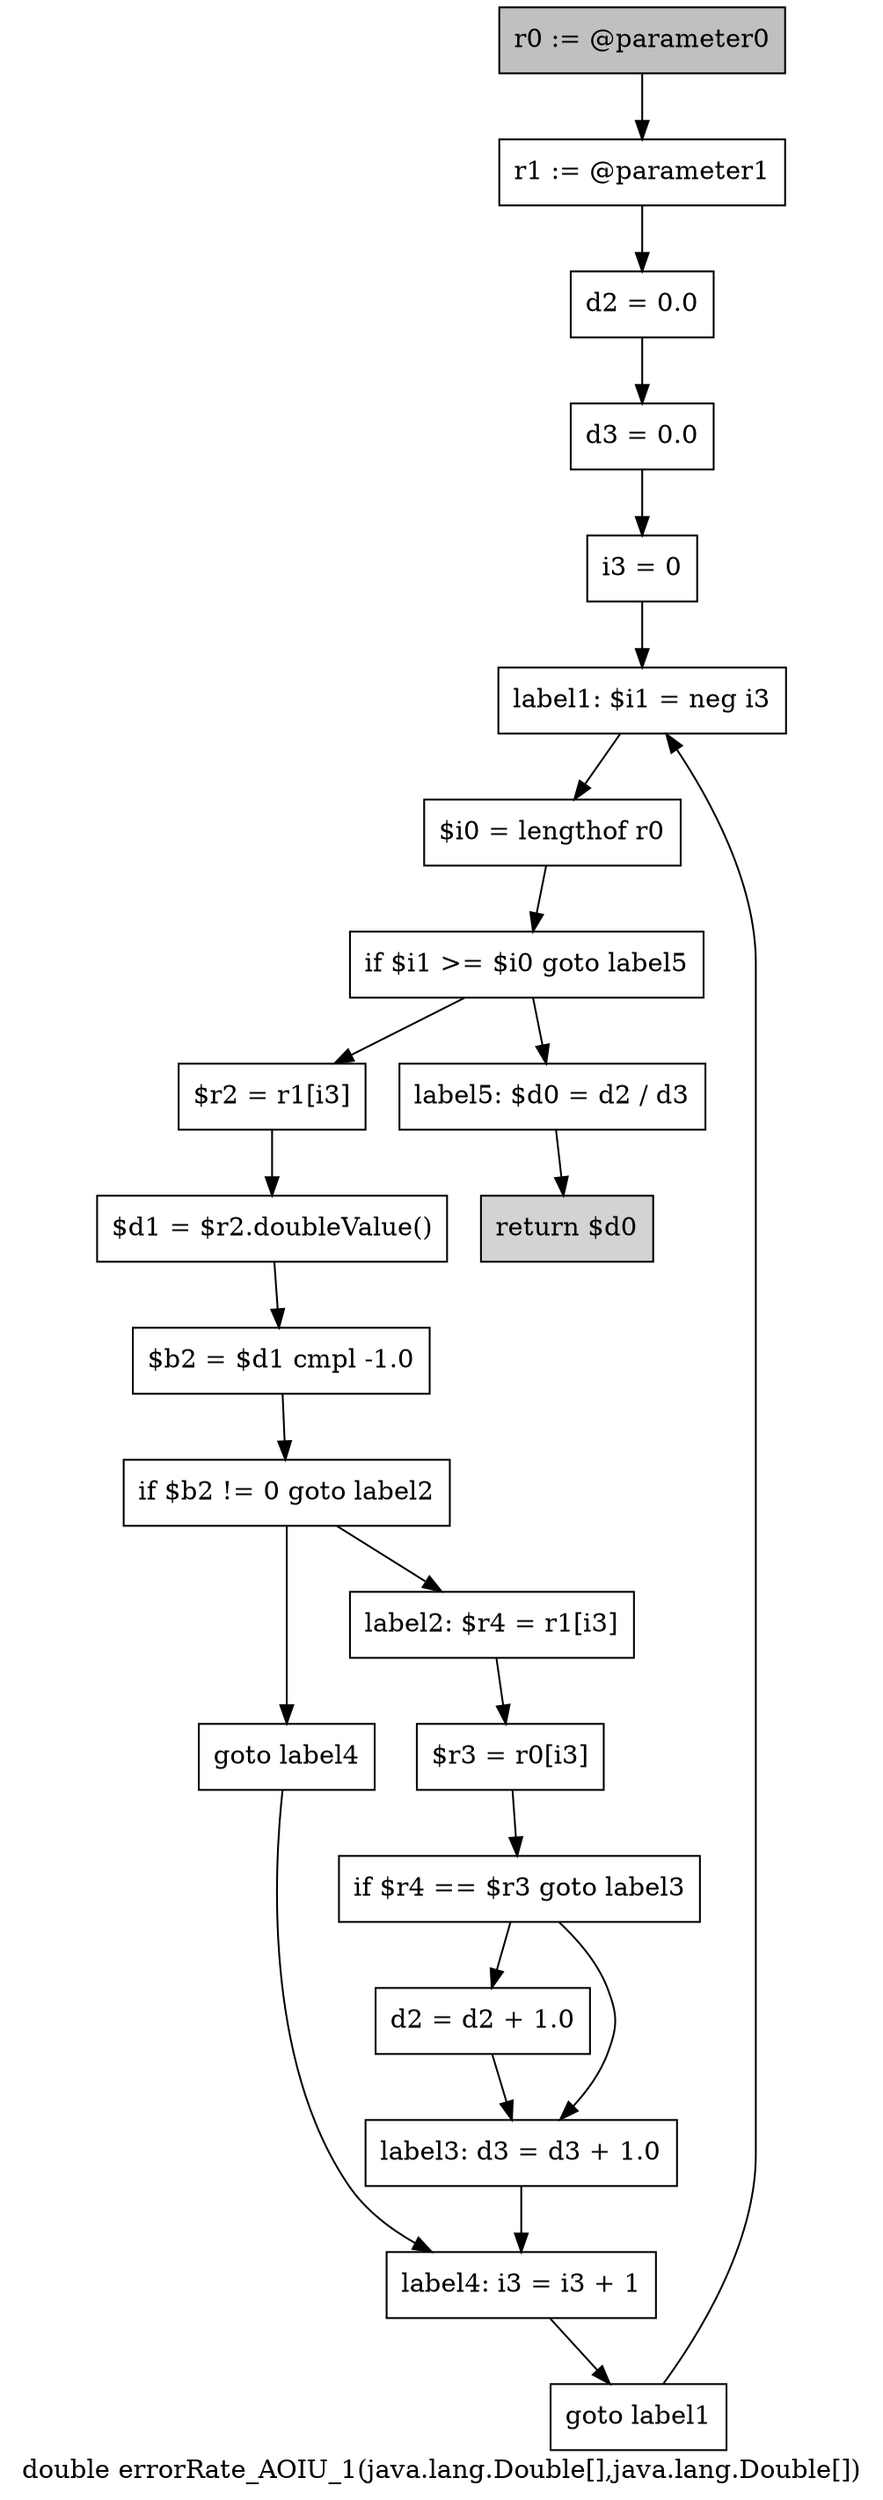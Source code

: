 digraph "double errorRate_AOIU_1(java.lang.Double[],java.lang.Double[])" {
    label="double errorRate_AOIU_1(java.lang.Double[],java.lang.Double[])";
    node [shape=box];
    "0" [style=filled,fillcolor=gray,label="r0 := @parameter0",];
    "1" [label="r1 := @parameter1",];
    "0"->"1";
    "2" [label="d2 = 0.0",];
    "1"->"2";
    "3" [label="d3 = 0.0",];
    "2"->"3";
    "4" [label="i3 = 0",];
    "3"->"4";
    "5" [label="label1: $i1 = neg i3",];
    "4"->"5";
    "6" [label="$i0 = lengthof r0",];
    "5"->"6";
    "7" [label="if $i1 >= $i0 goto label5",];
    "6"->"7";
    "8" [label="$r2 = r1[i3]",];
    "7"->"8";
    "20" [label="label5: $d0 = d2 / d3",];
    "7"->"20";
    "9" [label="$d1 = $r2.doubleValue()",];
    "8"->"9";
    "10" [label="$b2 = $d1 cmpl -1.0",];
    "9"->"10";
    "11" [label="if $b2 != 0 goto label2",];
    "10"->"11";
    "12" [label="goto label4",];
    "11"->"12";
    "13" [label="label2: $r4 = r1[i3]",];
    "11"->"13";
    "18" [label="label4: i3 = i3 + 1",];
    "12"->"18";
    "14" [label="$r3 = r0[i3]",];
    "13"->"14";
    "15" [label="if $r4 == $r3 goto label3",];
    "14"->"15";
    "16" [label="d2 = d2 + 1.0",];
    "15"->"16";
    "17" [label="label3: d3 = d3 + 1.0",];
    "15"->"17";
    "16"->"17";
    "17"->"18";
    "19" [label="goto label1",];
    "18"->"19";
    "19"->"5";
    "21" [style=filled,fillcolor=lightgray,label="return $d0",];
    "20"->"21";
}
